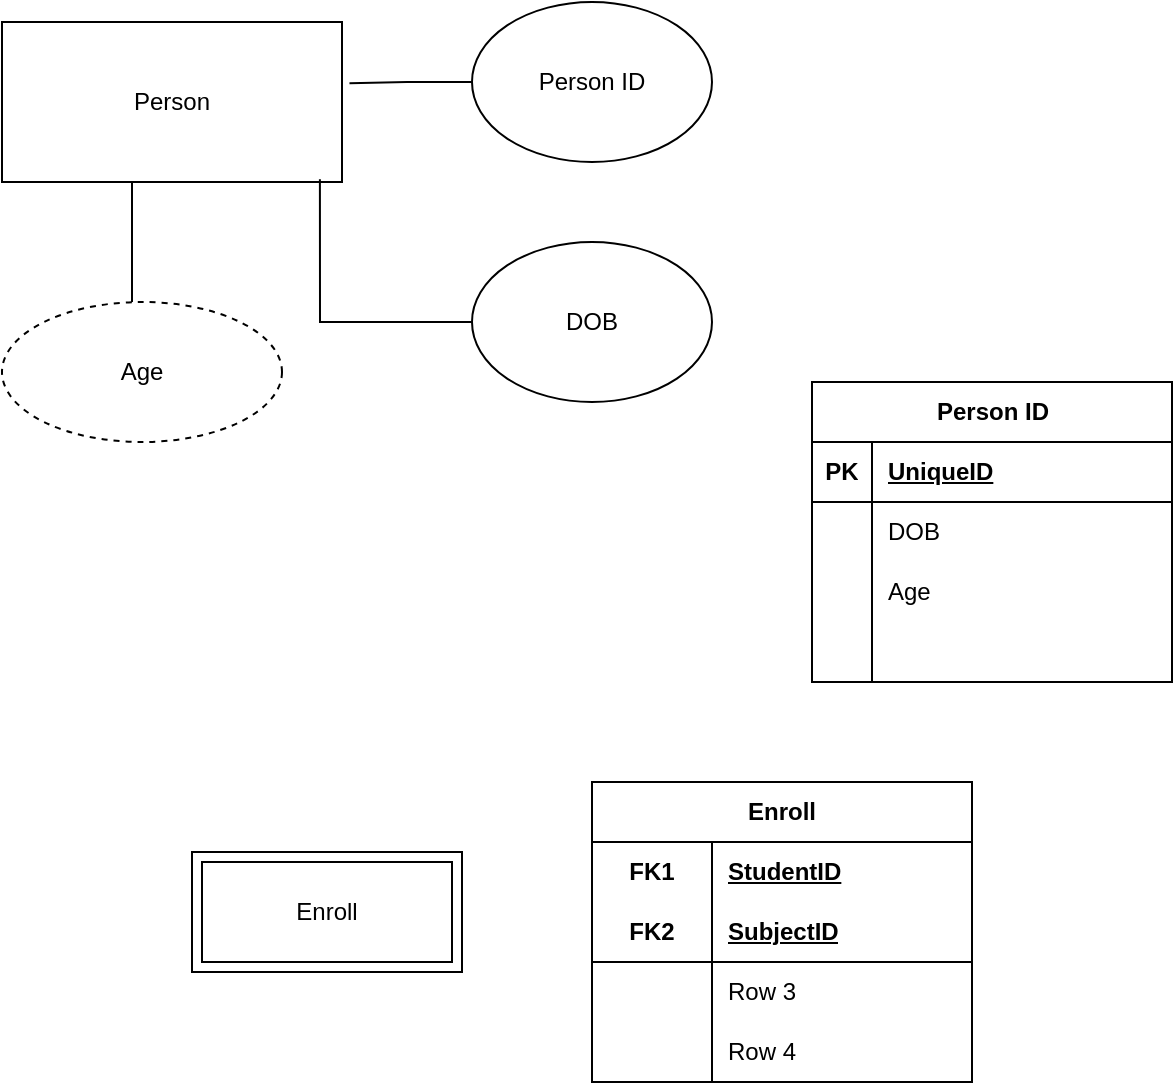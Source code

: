 <mxfile version="22.0.0" type="github">
  <diagram name="Page-1" id="1VKHMXgvj8q7Qcpl8yLQ">
    <mxGraphModel dx="794" dy="464" grid="1" gridSize="10" guides="1" tooltips="1" connect="1" arrows="1" fold="1" page="1" pageScale="1" pageWidth="2339" pageHeight="3300" math="0" shadow="0">
      <root>
        <mxCell id="0" />
        <mxCell id="1" parent="0" />
        <mxCell id="KO1oRbjmfXbSAF26O50q-1" value="Person" style="rounded=0;whiteSpace=wrap;html=1;" vertex="1" parent="1">
          <mxGeometry x="175" y="90" width="170" height="80" as="geometry" />
        </mxCell>
        <mxCell id="KO1oRbjmfXbSAF26O50q-2" value="Person ID" style="ellipse;whiteSpace=wrap;html=1;" vertex="1" parent="1">
          <mxGeometry x="410" y="80" width="120" height="80" as="geometry" />
        </mxCell>
        <mxCell id="KO1oRbjmfXbSAF26O50q-3" value="DOB" style="ellipse;whiteSpace=wrap;html=1;" vertex="1" parent="1">
          <mxGeometry x="410" y="200" width="120" height="80" as="geometry" />
        </mxCell>
        <mxCell id="KO1oRbjmfXbSAF26O50q-5" style="edgeStyle=orthogonalEdgeStyle;rounded=0;orthogonalLoop=1;jettySize=auto;html=1;entryX=0.5;entryY=1;entryDx=0;entryDy=0;endArrow=none;endFill=0;" edge="1" parent="1">
          <mxGeometry relative="1" as="geometry">
            <mxPoint x="240" y="230.089" as="sourcePoint" />
            <mxPoint x="250" y="170" as="targetPoint" />
            <Array as="points">
              <mxPoint x="240" y="170" />
            </Array>
          </mxGeometry>
        </mxCell>
        <mxCell id="KO1oRbjmfXbSAF26O50q-4" value="Age" style="ellipse;whiteSpace=wrap;html=1;align=center;dashed=1;" vertex="1" parent="1">
          <mxGeometry x="175" y="230" width="140" height="70" as="geometry" />
        </mxCell>
        <mxCell id="KO1oRbjmfXbSAF26O50q-7" style="edgeStyle=orthogonalEdgeStyle;rounded=0;orthogonalLoop=1;jettySize=auto;html=1;entryX=0.935;entryY=0.983;entryDx=0;entryDy=0;entryPerimeter=0;endArrow=none;endFill=0;" edge="1" parent="1" source="KO1oRbjmfXbSAF26O50q-3" target="KO1oRbjmfXbSAF26O50q-1">
          <mxGeometry relative="1" as="geometry" />
        </mxCell>
        <mxCell id="KO1oRbjmfXbSAF26O50q-8" style="edgeStyle=orthogonalEdgeStyle;rounded=0;orthogonalLoop=1;jettySize=auto;html=1;entryX=1.022;entryY=0.383;entryDx=0;entryDy=0;entryPerimeter=0;endArrow=none;endFill=0;" edge="1" parent="1" source="KO1oRbjmfXbSAF26O50q-2" target="KO1oRbjmfXbSAF26O50q-1">
          <mxGeometry relative="1" as="geometry" />
        </mxCell>
        <mxCell id="KO1oRbjmfXbSAF26O50q-9" value="Person ID" style="shape=table;startSize=30;container=1;collapsible=1;childLayout=tableLayout;fixedRows=1;rowLines=0;fontStyle=1;align=center;resizeLast=1;html=1;" vertex="1" parent="1">
          <mxGeometry x="580" y="270" width="180" height="150" as="geometry" />
        </mxCell>
        <mxCell id="KO1oRbjmfXbSAF26O50q-10" value="" style="shape=tableRow;horizontal=0;startSize=0;swimlaneHead=0;swimlaneBody=0;fillColor=none;collapsible=0;dropTarget=0;points=[[0,0.5],[1,0.5]];portConstraint=eastwest;top=0;left=0;right=0;bottom=1;" vertex="1" parent="KO1oRbjmfXbSAF26O50q-9">
          <mxGeometry y="30" width="180" height="30" as="geometry" />
        </mxCell>
        <mxCell id="KO1oRbjmfXbSAF26O50q-11" value="PK" style="shape=partialRectangle;connectable=0;fillColor=none;top=0;left=0;bottom=0;right=0;fontStyle=1;overflow=hidden;whiteSpace=wrap;html=1;" vertex="1" parent="KO1oRbjmfXbSAF26O50q-10">
          <mxGeometry width="30" height="30" as="geometry">
            <mxRectangle width="30" height="30" as="alternateBounds" />
          </mxGeometry>
        </mxCell>
        <mxCell id="KO1oRbjmfXbSAF26O50q-12" value="UniqueID" style="shape=partialRectangle;connectable=0;fillColor=none;top=0;left=0;bottom=0;right=0;align=left;spacingLeft=6;fontStyle=5;overflow=hidden;whiteSpace=wrap;html=1;" vertex="1" parent="KO1oRbjmfXbSAF26O50q-10">
          <mxGeometry x="30" width="150" height="30" as="geometry">
            <mxRectangle width="150" height="30" as="alternateBounds" />
          </mxGeometry>
        </mxCell>
        <mxCell id="KO1oRbjmfXbSAF26O50q-13" value="" style="shape=tableRow;horizontal=0;startSize=0;swimlaneHead=0;swimlaneBody=0;fillColor=none;collapsible=0;dropTarget=0;points=[[0,0.5],[1,0.5]];portConstraint=eastwest;top=0;left=0;right=0;bottom=0;" vertex="1" parent="KO1oRbjmfXbSAF26O50q-9">
          <mxGeometry y="60" width="180" height="30" as="geometry" />
        </mxCell>
        <mxCell id="KO1oRbjmfXbSAF26O50q-14" value="" style="shape=partialRectangle;connectable=0;fillColor=none;top=0;left=0;bottom=0;right=0;editable=1;overflow=hidden;whiteSpace=wrap;html=1;" vertex="1" parent="KO1oRbjmfXbSAF26O50q-13">
          <mxGeometry width="30" height="30" as="geometry">
            <mxRectangle width="30" height="30" as="alternateBounds" />
          </mxGeometry>
        </mxCell>
        <mxCell id="KO1oRbjmfXbSAF26O50q-15" value="DOB" style="shape=partialRectangle;connectable=0;fillColor=none;top=0;left=0;bottom=0;right=0;align=left;spacingLeft=6;overflow=hidden;whiteSpace=wrap;html=1;" vertex="1" parent="KO1oRbjmfXbSAF26O50q-13">
          <mxGeometry x="30" width="150" height="30" as="geometry">
            <mxRectangle width="150" height="30" as="alternateBounds" />
          </mxGeometry>
        </mxCell>
        <mxCell id="KO1oRbjmfXbSAF26O50q-16" value="" style="shape=tableRow;horizontal=0;startSize=0;swimlaneHead=0;swimlaneBody=0;fillColor=none;collapsible=0;dropTarget=0;points=[[0,0.5],[1,0.5]];portConstraint=eastwest;top=0;left=0;right=0;bottom=0;" vertex="1" parent="KO1oRbjmfXbSAF26O50q-9">
          <mxGeometry y="90" width="180" height="30" as="geometry" />
        </mxCell>
        <mxCell id="KO1oRbjmfXbSAF26O50q-17" value="" style="shape=partialRectangle;connectable=0;fillColor=none;top=0;left=0;bottom=0;right=0;editable=1;overflow=hidden;whiteSpace=wrap;html=1;" vertex="1" parent="KO1oRbjmfXbSAF26O50q-16">
          <mxGeometry width="30" height="30" as="geometry">
            <mxRectangle width="30" height="30" as="alternateBounds" />
          </mxGeometry>
        </mxCell>
        <mxCell id="KO1oRbjmfXbSAF26O50q-18" value="Age" style="shape=partialRectangle;connectable=0;fillColor=none;top=0;left=0;bottom=0;right=0;align=left;spacingLeft=6;overflow=hidden;whiteSpace=wrap;html=1;" vertex="1" parent="KO1oRbjmfXbSAF26O50q-16">
          <mxGeometry x="30" width="150" height="30" as="geometry">
            <mxRectangle width="150" height="30" as="alternateBounds" />
          </mxGeometry>
        </mxCell>
        <mxCell id="KO1oRbjmfXbSAF26O50q-19" value="" style="shape=tableRow;horizontal=0;startSize=0;swimlaneHead=0;swimlaneBody=0;fillColor=none;collapsible=0;dropTarget=0;points=[[0,0.5],[1,0.5]];portConstraint=eastwest;top=0;left=0;right=0;bottom=0;" vertex="1" parent="KO1oRbjmfXbSAF26O50q-9">
          <mxGeometry y="120" width="180" height="30" as="geometry" />
        </mxCell>
        <mxCell id="KO1oRbjmfXbSAF26O50q-20" value="" style="shape=partialRectangle;connectable=0;fillColor=none;top=0;left=0;bottom=0;right=0;editable=1;overflow=hidden;whiteSpace=wrap;html=1;" vertex="1" parent="KO1oRbjmfXbSAF26O50q-19">
          <mxGeometry width="30" height="30" as="geometry">
            <mxRectangle width="30" height="30" as="alternateBounds" />
          </mxGeometry>
        </mxCell>
        <mxCell id="KO1oRbjmfXbSAF26O50q-21" value="" style="shape=partialRectangle;connectable=0;fillColor=none;top=0;left=0;bottom=0;right=0;align=left;spacingLeft=6;overflow=hidden;whiteSpace=wrap;html=1;" vertex="1" parent="KO1oRbjmfXbSAF26O50q-19">
          <mxGeometry x="30" width="150" height="30" as="geometry">
            <mxRectangle width="150" height="30" as="alternateBounds" />
          </mxGeometry>
        </mxCell>
        <mxCell id="KO1oRbjmfXbSAF26O50q-22" value="Enroll" style="shape=table;startSize=30;container=1;collapsible=1;childLayout=tableLayout;fixedRows=1;rowLines=0;fontStyle=1;align=center;resizeLast=1;html=1;whiteSpace=wrap;" vertex="1" parent="1">
          <mxGeometry x="470" y="470" width="190" height="150" as="geometry" />
        </mxCell>
        <mxCell id="KO1oRbjmfXbSAF26O50q-23" value="" style="shape=tableRow;horizontal=0;startSize=0;swimlaneHead=0;swimlaneBody=0;fillColor=none;collapsible=0;dropTarget=0;points=[[0,0.5],[1,0.5]];portConstraint=eastwest;top=0;left=0;right=0;bottom=0;html=1;" vertex="1" parent="KO1oRbjmfXbSAF26O50q-22">
          <mxGeometry y="30" width="190" height="30" as="geometry" />
        </mxCell>
        <mxCell id="KO1oRbjmfXbSAF26O50q-24" value="FK1" style="shape=partialRectangle;connectable=0;fillColor=none;top=0;left=0;bottom=0;right=0;fontStyle=1;overflow=hidden;html=1;whiteSpace=wrap;" vertex="1" parent="KO1oRbjmfXbSAF26O50q-23">
          <mxGeometry width="60" height="30" as="geometry">
            <mxRectangle width="60" height="30" as="alternateBounds" />
          </mxGeometry>
        </mxCell>
        <mxCell id="KO1oRbjmfXbSAF26O50q-25" value="StudentID" style="shape=partialRectangle;connectable=0;fillColor=none;top=0;left=0;bottom=0;right=0;align=left;spacingLeft=6;fontStyle=5;overflow=hidden;html=1;whiteSpace=wrap;" vertex="1" parent="KO1oRbjmfXbSAF26O50q-23">
          <mxGeometry x="60" width="130" height="30" as="geometry">
            <mxRectangle width="130" height="30" as="alternateBounds" />
          </mxGeometry>
        </mxCell>
        <mxCell id="KO1oRbjmfXbSAF26O50q-26" value="" style="shape=tableRow;horizontal=0;startSize=0;swimlaneHead=0;swimlaneBody=0;fillColor=none;collapsible=0;dropTarget=0;points=[[0,0.5],[1,0.5]];portConstraint=eastwest;top=0;left=0;right=0;bottom=1;html=1;" vertex="1" parent="KO1oRbjmfXbSAF26O50q-22">
          <mxGeometry y="60" width="190" height="30" as="geometry" />
        </mxCell>
        <mxCell id="KO1oRbjmfXbSAF26O50q-27" value="FK2" style="shape=partialRectangle;connectable=0;fillColor=none;top=0;left=0;bottom=0;right=0;fontStyle=1;overflow=hidden;html=1;whiteSpace=wrap;" vertex="1" parent="KO1oRbjmfXbSAF26O50q-26">
          <mxGeometry width="60" height="30" as="geometry">
            <mxRectangle width="60" height="30" as="alternateBounds" />
          </mxGeometry>
        </mxCell>
        <mxCell id="KO1oRbjmfXbSAF26O50q-28" value="SubjectID" style="shape=partialRectangle;connectable=0;fillColor=none;top=0;left=0;bottom=0;right=0;align=left;spacingLeft=6;fontStyle=5;overflow=hidden;html=1;whiteSpace=wrap;" vertex="1" parent="KO1oRbjmfXbSAF26O50q-26">
          <mxGeometry x="60" width="130" height="30" as="geometry">
            <mxRectangle width="130" height="30" as="alternateBounds" />
          </mxGeometry>
        </mxCell>
        <mxCell id="KO1oRbjmfXbSAF26O50q-29" value="" style="shape=tableRow;horizontal=0;startSize=0;swimlaneHead=0;swimlaneBody=0;fillColor=none;collapsible=0;dropTarget=0;points=[[0,0.5],[1,0.5]];portConstraint=eastwest;top=0;left=0;right=0;bottom=0;html=1;" vertex="1" parent="KO1oRbjmfXbSAF26O50q-22">
          <mxGeometry y="90" width="190" height="30" as="geometry" />
        </mxCell>
        <mxCell id="KO1oRbjmfXbSAF26O50q-30" value="" style="shape=partialRectangle;connectable=0;fillColor=none;top=0;left=0;bottom=0;right=0;editable=1;overflow=hidden;html=1;whiteSpace=wrap;" vertex="1" parent="KO1oRbjmfXbSAF26O50q-29">
          <mxGeometry width="60" height="30" as="geometry">
            <mxRectangle width="60" height="30" as="alternateBounds" />
          </mxGeometry>
        </mxCell>
        <mxCell id="KO1oRbjmfXbSAF26O50q-31" value="Row 3" style="shape=partialRectangle;connectable=0;fillColor=none;top=0;left=0;bottom=0;right=0;align=left;spacingLeft=6;overflow=hidden;html=1;whiteSpace=wrap;" vertex="1" parent="KO1oRbjmfXbSAF26O50q-29">
          <mxGeometry x="60" width="130" height="30" as="geometry">
            <mxRectangle width="130" height="30" as="alternateBounds" />
          </mxGeometry>
        </mxCell>
        <mxCell id="KO1oRbjmfXbSAF26O50q-32" value="" style="shape=tableRow;horizontal=0;startSize=0;swimlaneHead=0;swimlaneBody=0;fillColor=none;collapsible=0;dropTarget=0;points=[[0,0.5],[1,0.5]];portConstraint=eastwest;top=0;left=0;right=0;bottom=0;html=1;" vertex="1" parent="KO1oRbjmfXbSAF26O50q-22">
          <mxGeometry y="120" width="190" height="30" as="geometry" />
        </mxCell>
        <mxCell id="KO1oRbjmfXbSAF26O50q-33" value="" style="shape=partialRectangle;connectable=0;fillColor=none;top=0;left=0;bottom=0;right=0;editable=1;overflow=hidden;html=1;whiteSpace=wrap;" vertex="1" parent="KO1oRbjmfXbSAF26O50q-32">
          <mxGeometry width="60" height="30" as="geometry">
            <mxRectangle width="60" height="30" as="alternateBounds" />
          </mxGeometry>
        </mxCell>
        <mxCell id="KO1oRbjmfXbSAF26O50q-34" value="Row 4" style="shape=partialRectangle;connectable=0;fillColor=none;top=0;left=0;bottom=0;right=0;align=left;spacingLeft=6;overflow=hidden;html=1;whiteSpace=wrap;" vertex="1" parent="KO1oRbjmfXbSAF26O50q-32">
          <mxGeometry x="60" width="130" height="30" as="geometry">
            <mxRectangle width="130" height="30" as="alternateBounds" />
          </mxGeometry>
        </mxCell>
        <mxCell id="KO1oRbjmfXbSAF26O50q-35" value="Enroll" style="shape=ext;margin=3;double=1;whiteSpace=wrap;html=1;align=center;" vertex="1" parent="1">
          <mxGeometry x="270" y="505" width="135" height="60" as="geometry" />
        </mxCell>
      </root>
    </mxGraphModel>
  </diagram>
</mxfile>

